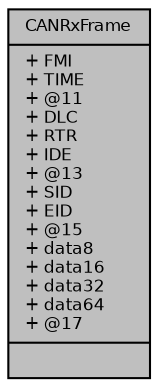 digraph "CANRxFrame"
{
  bgcolor="transparent";
  edge [fontname="Helvetica",fontsize="8",labelfontname="Helvetica",labelfontsize="8"];
  node [fontname="Helvetica",fontsize="8",shape=record];
  Node1 [label="{CANRxFrame\n|+ FMI\l+ TIME\l+ @11\l+ DLC\l+ RTR\l+ IDE\l+ @13\l+ SID\l+ EID\l+ @15\l+ data8\l+ data16\l+ data32\l+ data64\l+ @17\l|}",height=0.2,width=0.4,color="black", fillcolor="grey75", style="filled", fontcolor="black"];
}
